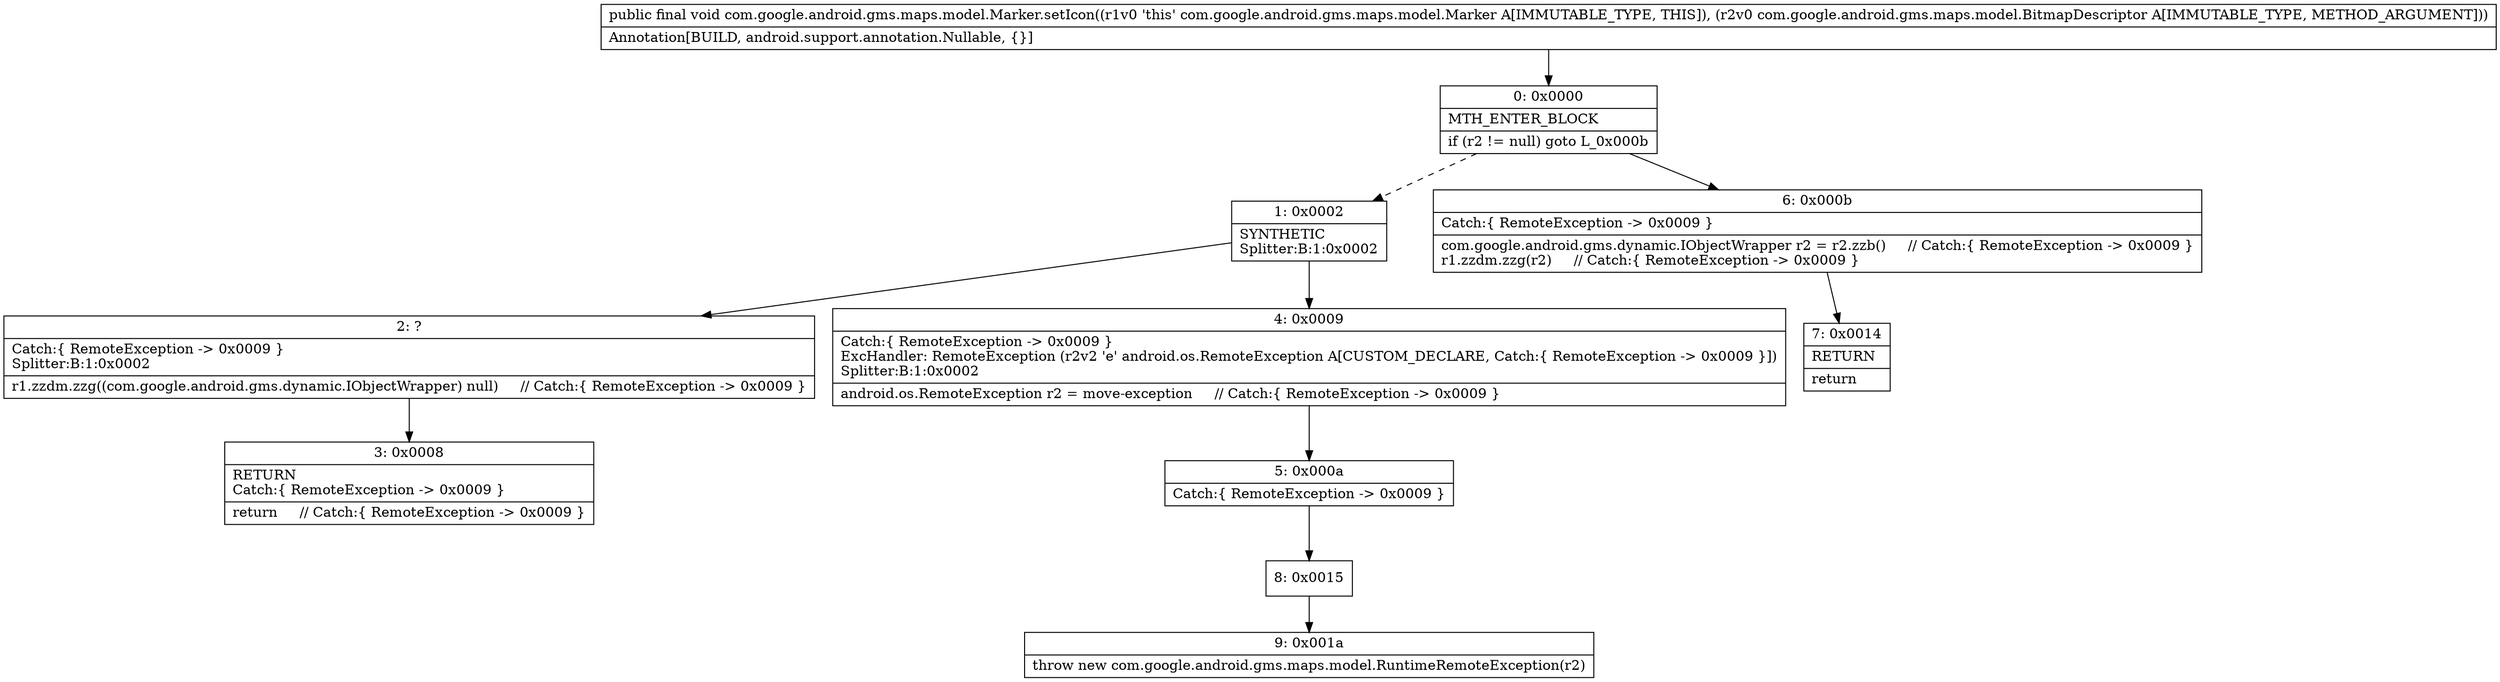 digraph "CFG forcom.google.android.gms.maps.model.Marker.setIcon(Lcom\/google\/android\/gms\/maps\/model\/BitmapDescriptor;)V" {
Node_0 [shape=record,label="{0\:\ 0x0000|MTH_ENTER_BLOCK\l|if (r2 != null) goto L_0x000b\l}"];
Node_1 [shape=record,label="{1\:\ 0x0002|SYNTHETIC\lSplitter:B:1:0x0002\l}"];
Node_2 [shape=record,label="{2\:\ ?|Catch:\{ RemoteException \-\> 0x0009 \}\lSplitter:B:1:0x0002\l|r1.zzdm.zzg((com.google.android.gms.dynamic.IObjectWrapper) null)     \/\/ Catch:\{ RemoteException \-\> 0x0009 \}\l}"];
Node_3 [shape=record,label="{3\:\ 0x0008|RETURN\lCatch:\{ RemoteException \-\> 0x0009 \}\l|return     \/\/ Catch:\{ RemoteException \-\> 0x0009 \}\l}"];
Node_4 [shape=record,label="{4\:\ 0x0009|Catch:\{ RemoteException \-\> 0x0009 \}\lExcHandler: RemoteException (r2v2 'e' android.os.RemoteException A[CUSTOM_DECLARE, Catch:\{ RemoteException \-\> 0x0009 \}])\lSplitter:B:1:0x0002\l|android.os.RemoteException r2 = move\-exception     \/\/ Catch:\{ RemoteException \-\> 0x0009 \}\l}"];
Node_5 [shape=record,label="{5\:\ 0x000a|Catch:\{ RemoteException \-\> 0x0009 \}\l}"];
Node_6 [shape=record,label="{6\:\ 0x000b|Catch:\{ RemoteException \-\> 0x0009 \}\l|com.google.android.gms.dynamic.IObjectWrapper r2 = r2.zzb()     \/\/ Catch:\{ RemoteException \-\> 0x0009 \}\lr1.zzdm.zzg(r2)     \/\/ Catch:\{ RemoteException \-\> 0x0009 \}\l}"];
Node_7 [shape=record,label="{7\:\ 0x0014|RETURN\l|return\l}"];
Node_8 [shape=record,label="{8\:\ 0x0015}"];
Node_9 [shape=record,label="{9\:\ 0x001a|throw new com.google.android.gms.maps.model.RuntimeRemoteException(r2)\l}"];
MethodNode[shape=record,label="{public final void com.google.android.gms.maps.model.Marker.setIcon((r1v0 'this' com.google.android.gms.maps.model.Marker A[IMMUTABLE_TYPE, THIS]), (r2v0 com.google.android.gms.maps.model.BitmapDescriptor A[IMMUTABLE_TYPE, METHOD_ARGUMENT]))  | Annotation[BUILD, android.support.annotation.Nullable, \{\}]\l}"];
MethodNode -> Node_0;
Node_0 -> Node_1[style=dashed];
Node_0 -> Node_6;
Node_1 -> Node_2;
Node_1 -> Node_4;
Node_2 -> Node_3;
Node_4 -> Node_5;
Node_5 -> Node_8;
Node_6 -> Node_7;
Node_8 -> Node_9;
}

